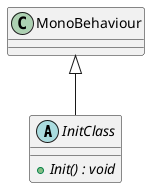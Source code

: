 @startuml
abstract class InitClass {
    + {abstract} Init() : void
}
MonoBehaviour <|-- InitClass
@enduml
